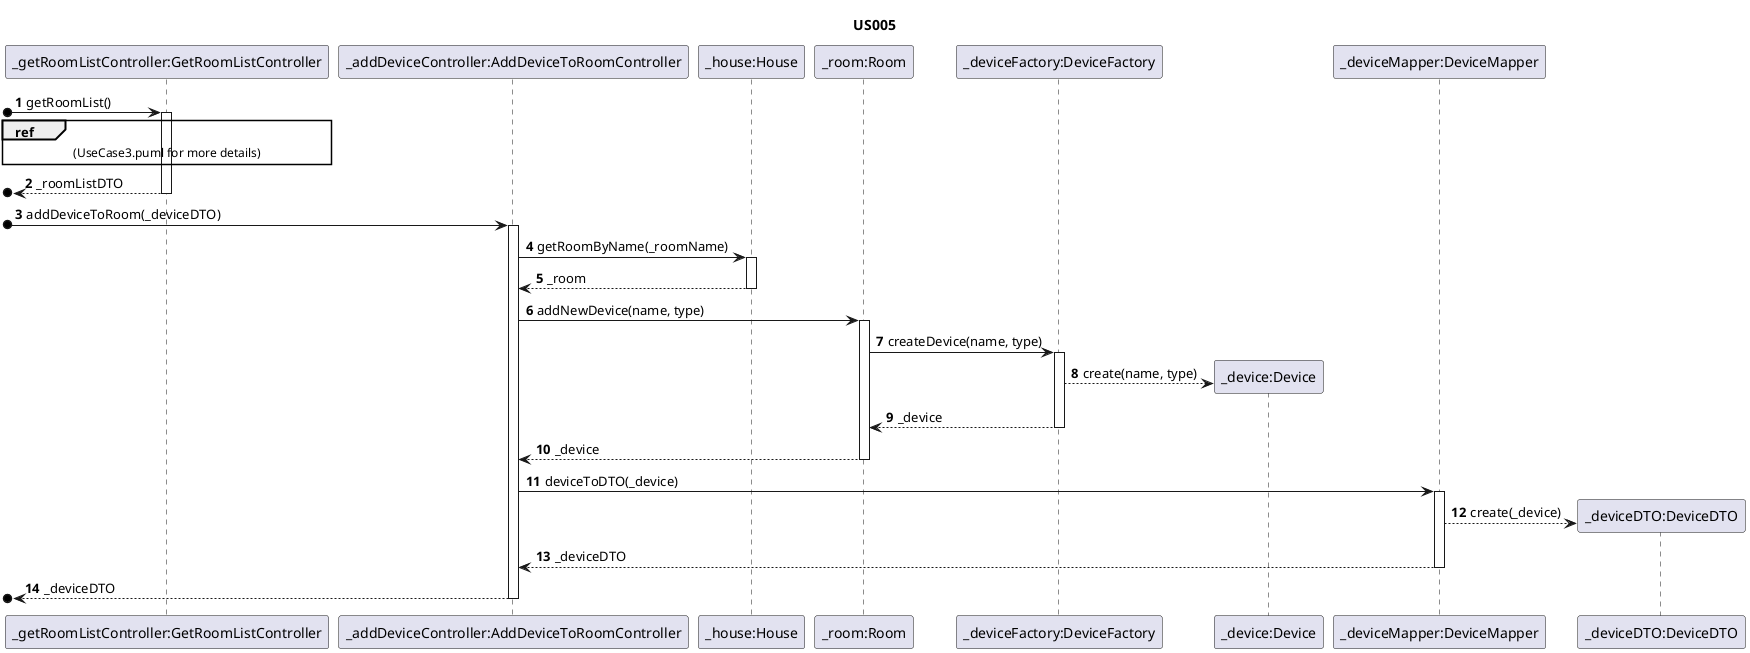 @startuml

autonumber

title US005

/'
As a Power User [or Administrator], I want to add a new device to a room, in order to configure it.
'/

participant "_getRoomListController:GetRoomListController" as G
participant "_addDeviceController:AddDeviceToRoomController" as A
participant "_house:House" as H
participant "_room:Room" as R
participant "_deviceFactory:DeviceFactory" as F
participant "_device:Device" as D
participant "_deviceMapper:DeviceMapper" as M
participant "_deviceDTO:DeviceDTO" as DTO

[o->G : getRoomList()
activate G
ref over G : (UseCase3.puml for more details)
[o<--G : _roomListDTO
deactivate G
[o->A : addDeviceToRoom(_deviceDTO)
activate A
A->H : getRoomByName(_roomName)
activate H
H-->A : _room
deactivate H
A->R : addNewDevice(name, type)
activate R
R->F : createDevice(name, type)
activate F
F-->D** : create(name, type)
F-->R : _device
deactivate F
R-->A : _device
deactivate R
A->M : deviceToDTO(_device)
activate M
M-->DTO** : create(_device)
M-->A : _deviceDTO
deactivate M
[o<--A : _deviceDTO
deactivate A



@enduml